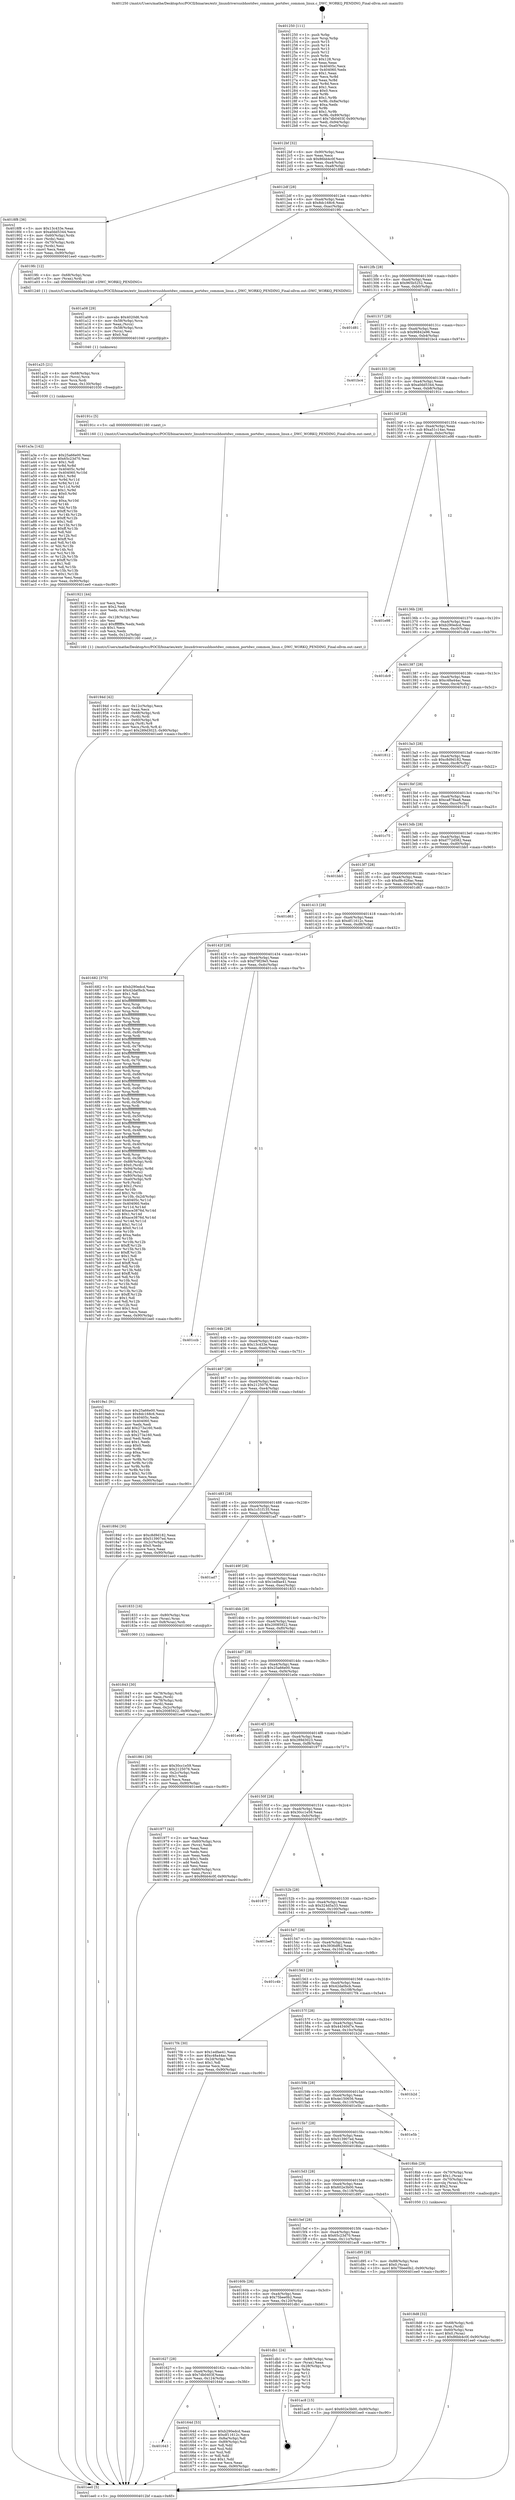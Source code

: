 digraph "0x401250" {
  label = "0x401250 (/mnt/c/Users/mathe/Desktop/tcc/POCII/binaries/extr_linuxdriversusbhostdwc_common_portdwc_common_linux.c_DWC_WORKQ_PENDING_Final-ollvm.out::main(0))"
  labelloc = "t"
  node[shape=record]

  Entry [label="",width=0.3,height=0.3,shape=circle,fillcolor=black,style=filled]
  "0x4012bf" [label="{
     0x4012bf [32]\l
     | [instrs]\l
     &nbsp;&nbsp;0x4012bf \<+6\>: mov -0x90(%rbp),%eax\l
     &nbsp;&nbsp;0x4012c5 \<+2\>: mov %eax,%ecx\l
     &nbsp;&nbsp;0x4012c7 \<+6\>: sub $0x86bb4c0f,%ecx\l
     &nbsp;&nbsp;0x4012cd \<+6\>: mov %eax,-0xa4(%rbp)\l
     &nbsp;&nbsp;0x4012d3 \<+6\>: mov %ecx,-0xa8(%rbp)\l
     &nbsp;&nbsp;0x4012d9 \<+6\>: je 00000000004018f8 \<main+0x6a8\>\l
  }"]
  "0x4018f8" [label="{
     0x4018f8 [36]\l
     | [instrs]\l
     &nbsp;&nbsp;0x4018f8 \<+5\>: mov $0x13c433e,%eax\l
     &nbsp;&nbsp;0x4018fd \<+5\>: mov $0xa0dd5344,%ecx\l
     &nbsp;&nbsp;0x401902 \<+4\>: mov -0x60(%rbp),%rdx\l
     &nbsp;&nbsp;0x401906 \<+2\>: mov (%rdx),%esi\l
     &nbsp;&nbsp;0x401908 \<+4\>: mov -0x70(%rbp),%rdx\l
     &nbsp;&nbsp;0x40190c \<+2\>: cmp (%rdx),%esi\l
     &nbsp;&nbsp;0x40190e \<+3\>: cmovl %ecx,%eax\l
     &nbsp;&nbsp;0x401911 \<+6\>: mov %eax,-0x90(%rbp)\l
     &nbsp;&nbsp;0x401917 \<+5\>: jmp 0000000000401ee0 \<main+0xc90\>\l
  }"]
  "0x4012df" [label="{
     0x4012df [28]\l
     | [instrs]\l
     &nbsp;&nbsp;0x4012df \<+5\>: jmp 00000000004012e4 \<main+0x94\>\l
     &nbsp;&nbsp;0x4012e4 \<+6\>: mov -0xa4(%rbp),%eax\l
     &nbsp;&nbsp;0x4012ea \<+5\>: sub $0x8dc168c6,%eax\l
     &nbsp;&nbsp;0x4012ef \<+6\>: mov %eax,-0xac(%rbp)\l
     &nbsp;&nbsp;0x4012f5 \<+6\>: je 00000000004019fc \<main+0x7ac\>\l
  }"]
  Exit [label="",width=0.3,height=0.3,shape=circle,fillcolor=black,style=filled,peripheries=2]
  "0x4019fc" [label="{
     0x4019fc [12]\l
     | [instrs]\l
     &nbsp;&nbsp;0x4019fc \<+4\>: mov -0x68(%rbp),%rax\l
     &nbsp;&nbsp;0x401a00 \<+3\>: mov (%rax),%rdi\l
     &nbsp;&nbsp;0x401a03 \<+5\>: call 0000000000401240 \<DWC_WORKQ_PENDING\>\l
     | [calls]\l
     &nbsp;&nbsp;0x401240 \{1\} (/mnt/c/Users/mathe/Desktop/tcc/POCII/binaries/extr_linuxdriversusbhostdwc_common_portdwc_common_linux.c_DWC_WORKQ_PENDING_Final-ollvm.out::DWC_WORKQ_PENDING)\l
  }"]
  "0x4012fb" [label="{
     0x4012fb [28]\l
     | [instrs]\l
     &nbsp;&nbsp;0x4012fb \<+5\>: jmp 0000000000401300 \<main+0xb0\>\l
     &nbsp;&nbsp;0x401300 \<+6\>: mov -0xa4(%rbp),%eax\l
     &nbsp;&nbsp;0x401306 \<+5\>: sub $0x965b5252,%eax\l
     &nbsp;&nbsp;0x40130b \<+6\>: mov %eax,-0xb0(%rbp)\l
     &nbsp;&nbsp;0x401311 \<+6\>: je 0000000000401d81 \<main+0xb31\>\l
  }"]
  "0x401a3a" [label="{
     0x401a3a [142]\l
     | [instrs]\l
     &nbsp;&nbsp;0x401a3a \<+5\>: mov $0x25a66e00,%eax\l
     &nbsp;&nbsp;0x401a3f \<+5\>: mov $0x65c23d70,%esi\l
     &nbsp;&nbsp;0x401a44 \<+2\>: mov $0x1,%dl\l
     &nbsp;&nbsp;0x401a46 \<+3\>: xor %r8d,%r8d\l
     &nbsp;&nbsp;0x401a49 \<+8\>: mov 0x40405c,%r9d\l
     &nbsp;&nbsp;0x401a51 \<+8\>: mov 0x404060,%r10d\l
     &nbsp;&nbsp;0x401a59 \<+4\>: sub $0x1,%r8d\l
     &nbsp;&nbsp;0x401a5d \<+3\>: mov %r9d,%r11d\l
     &nbsp;&nbsp;0x401a60 \<+3\>: add %r8d,%r11d\l
     &nbsp;&nbsp;0x401a63 \<+4\>: imul %r11d,%r9d\l
     &nbsp;&nbsp;0x401a67 \<+4\>: and $0x1,%r9d\l
     &nbsp;&nbsp;0x401a6b \<+4\>: cmp $0x0,%r9d\l
     &nbsp;&nbsp;0x401a6f \<+3\>: sete %bl\l
     &nbsp;&nbsp;0x401a72 \<+4\>: cmp $0xa,%r10d\l
     &nbsp;&nbsp;0x401a76 \<+4\>: setl %r14b\l
     &nbsp;&nbsp;0x401a7a \<+3\>: mov %bl,%r15b\l
     &nbsp;&nbsp;0x401a7d \<+4\>: xor $0xff,%r15b\l
     &nbsp;&nbsp;0x401a81 \<+3\>: mov %r14b,%r12b\l
     &nbsp;&nbsp;0x401a84 \<+4\>: xor $0xff,%r12b\l
     &nbsp;&nbsp;0x401a88 \<+3\>: xor $0x1,%dl\l
     &nbsp;&nbsp;0x401a8b \<+3\>: mov %r15b,%r13b\l
     &nbsp;&nbsp;0x401a8e \<+4\>: and $0xff,%r13b\l
     &nbsp;&nbsp;0x401a92 \<+2\>: and %dl,%bl\l
     &nbsp;&nbsp;0x401a94 \<+3\>: mov %r12b,%cl\l
     &nbsp;&nbsp;0x401a97 \<+3\>: and $0xff,%cl\l
     &nbsp;&nbsp;0x401a9a \<+3\>: and %dl,%r14b\l
     &nbsp;&nbsp;0x401a9d \<+3\>: or %bl,%r13b\l
     &nbsp;&nbsp;0x401aa0 \<+3\>: or %r14b,%cl\l
     &nbsp;&nbsp;0x401aa3 \<+3\>: xor %cl,%r13b\l
     &nbsp;&nbsp;0x401aa6 \<+3\>: or %r12b,%r15b\l
     &nbsp;&nbsp;0x401aa9 \<+4\>: xor $0xff,%r15b\l
     &nbsp;&nbsp;0x401aad \<+3\>: or $0x1,%dl\l
     &nbsp;&nbsp;0x401ab0 \<+3\>: and %dl,%r15b\l
     &nbsp;&nbsp;0x401ab3 \<+3\>: or %r15b,%r13b\l
     &nbsp;&nbsp;0x401ab6 \<+4\>: test $0x1,%r13b\l
     &nbsp;&nbsp;0x401aba \<+3\>: cmovne %esi,%eax\l
     &nbsp;&nbsp;0x401abd \<+6\>: mov %eax,-0x90(%rbp)\l
     &nbsp;&nbsp;0x401ac3 \<+5\>: jmp 0000000000401ee0 \<main+0xc90\>\l
  }"]
  "0x401d81" [label="{
     0x401d81\l
  }", style=dashed]
  "0x401317" [label="{
     0x401317 [28]\l
     | [instrs]\l
     &nbsp;&nbsp;0x401317 \<+5\>: jmp 000000000040131c \<main+0xcc\>\l
     &nbsp;&nbsp;0x40131c \<+6\>: mov -0xa4(%rbp),%eax\l
     &nbsp;&nbsp;0x401322 \<+5\>: sub $0x96842e96,%eax\l
     &nbsp;&nbsp;0x401327 \<+6\>: mov %eax,-0xb4(%rbp)\l
     &nbsp;&nbsp;0x40132d \<+6\>: je 0000000000401bc4 \<main+0x974\>\l
  }"]
  "0x401a25" [label="{
     0x401a25 [21]\l
     | [instrs]\l
     &nbsp;&nbsp;0x401a25 \<+4\>: mov -0x68(%rbp),%rcx\l
     &nbsp;&nbsp;0x401a29 \<+3\>: mov (%rcx),%rcx\l
     &nbsp;&nbsp;0x401a2c \<+3\>: mov %rcx,%rdi\l
     &nbsp;&nbsp;0x401a2f \<+6\>: mov %eax,-0x130(%rbp)\l
     &nbsp;&nbsp;0x401a35 \<+5\>: call 0000000000401030 \<free@plt\>\l
     | [calls]\l
     &nbsp;&nbsp;0x401030 \{1\} (unknown)\l
  }"]
  "0x401bc4" [label="{
     0x401bc4\l
  }", style=dashed]
  "0x401333" [label="{
     0x401333 [28]\l
     | [instrs]\l
     &nbsp;&nbsp;0x401333 \<+5\>: jmp 0000000000401338 \<main+0xe8\>\l
     &nbsp;&nbsp;0x401338 \<+6\>: mov -0xa4(%rbp),%eax\l
     &nbsp;&nbsp;0x40133e \<+5\>: sub $0xa0dd5344,%eax\l
     &nbsp;&nbsp;0x401343 \<+6\>: mov %eax,-0xb8(%rbp)\l
     &nbsp;&nbsp;0x401349 \<+6\>: je 000000000040191c \<main+0x6cc\>\l
  }"]
  "0x401a08" [label="{
     0x401a08 [29]\l
     | [instrs]\l
     &nbsp;&nbsp;0x401a08 \<+10\>: movabs $0x4020d6,%rdi\l
     &nbsp;&nbsp;0x401a12 \<+4\>: mov -0x58(%rbp),%rcx\l
     &nbsp;&nbsp;0x401a16 \<+2\>: mov %eax,(%rcx)\l
     &nbsp;&nbsp;0x401a18 \<+4\>: mov -0x58(%rbp),%rcx\l
     &nbsp;&nbsp;0x401a1c \<+2\>: mov (%rcx),%esi\l
     &nbsp;&nbsp;0x401a1e \<+2\>: mov $0x0,%al\l
     &nbsp;&nbsp;0x401a20 \<+5\>: call 0000000000401040 \<printf@plt\>\l
     | [calls]\l
     &nbsp;&nbsp;0x401040 \{1\} (unknown)\l
  }"]
  "0x40191c" [label="{
     0x40191c [5]\l
     | [instrs]\l
     &nbsp;&nbsp;0x40191c \<+5\>: call 0000000000401160 \<next_i\>\l
     | [calls]\l
     &nbsp;&nbsp;0x401160 \{1\} (/mnt/c/Users/mathe/Desktop/tcc/POCII/binaries/extr_linuxdriversusbhostdwc_common_portdwc_common_linux.c_DWC_WORKQ_PENDING_Final-ollvm.out::next_i)\l
  }"]
  "0x40134f" [label="{
     0x40134f [28]\l
     | [instrs]\l
     &nbsp;&nbsp;0x40134f \<+5\>: jmp 0000000000401354 \<main+0x104\>\l
     &nbsp;&nbsp;0x401354 \<+6\>: mov -0xa4(%rbp),%eax\l
     &nbsp;&nbsp;0x40135a \<+5\>: sub $0xa51c14ac,%eax\l
     &nbsp;&nbsp;0x40135f \<+6\>: mov %eax,-0xbc(%rbp)\l
     &nbsp;&nbsp;0x401365 \<+6\>: je 0000000000401e98 \<main+0xc48\>\l
  }"]
  "0x40194d" [label="{
     0x40194d [42]\l
     | [instrs]\l
     &nbsp;&nbsp;0x40194d \<+6\>: mov -0x12c(%rbp),%ecx\l
     &nbsp;&nbsp;0x401953 \<+3\>: imul %eax,%ecx\l
     &nbsp;&nbsp;0x401956 \<+4\>: mov -0x68(%rbp),%rdi\l
     &nbsp;&nbsp;0x40195a \<+3\>: mov (%rdi),%rdi\l
     &nbsp;&nbsp;0x40195d \<+4\>: mov -0x60(%rbp),%r8\l
     &nbsp;&nbsp;0x401961 \<+3\>: movslq (%r8),%r8\l
     &nbsp;&nbsp;0x401964 \<+4\>: mov %ecx,(%rdi,%r8,4)\l
     &nbsp;&nbsp;0x401968 \<+10\>: movl $0x289d3023,-0x90(%rbp)\l
     &nbsp;&nbsp;0x401972 \<+5\>: jmp 0000000000401ee0 \<main+0xc90\>\l
  }"]
  "0x401e98" [label="{
     0x401e98\l
  }", style=dashed]
  "0x40136b" [label="{
     0x40136b [28]\l
     | [instrs]\l
     &nbsp;&nbsp;0x40136b \<+5\>: jmp 0000000000401370 \<main+0x120\>\l
     &nbsp;&nbsp;0x401370 \<+6\>: mov -0xa4(%rbp),%eax\l
     &nbsp;&nbsp;0x401376 \<+5\>: sub $0xb290edcd,%eax\l
     &nbsp;&nbsp;0x40137b \<+6\>: mov %eax,-0xc0(%rbp)\l
     &nbsp;&nbsp;0x401381 \<+6\>: je 0000000000401dc9 \<main+0xb79\>\l
  }"]
  "0x401921" [label="{
     0x401921 [44]\l
     | [instrs]\l
     &nbsp;&nbsp;0x401921 \<+2\>: xor %ecx,%ecx\l
     &nbsp;&nbsp;0x401923 \<+5\>: mov $0x2,%edx\l
     &nbsp;&nbsp;0x401928 \<+6\>: mov %edx,-0x128(%rbp)\l
     &nbsp;&nbsp;0x40192e \<+1\>: cltd\l
     &nbsp;&nbsp;0x40192f \<+6\>: mov -0x128(%rbp),%esi\l
     &nbsp;&nbsp;0x401935 \<+2\>: idiv %esi\l
     &nbsp;&nbsp;0x401937 \<+6\>: imul $0xfffffffe,%edx,%edx\l
     &nbsp;&nbsp;0x40193d \<+3\>: sub $0x1,%ecx\l
     &nbsp;&nbsp;0x401940 \<+2\>: sub %ecx,%edx\l
     &nbsp;&nbsp;0x401942 \<+6\>: mov %edx,-0x12c(%rbp)\l
     &nbsp;&nbsp;0x401948 \<+5\>: call 0000000000401160 \<next_i\>\l
     | [calls]\l
     &nbsp;&nbsp;0x401160 \{1\} (/mnt/c/Users/mathe/Desktop/tcc/POCII/binaries/extr_linuxdriversusbhostdwc_common_portdwc_common_linux.c_DWC_WORKQ_PENDING_Final-ollvm.out::next_i)\l
  }"]
  "0x401dc9" [label="{
     0x401dc9\l
  }", style=dashed]
  "0x401387" [label="{
     0x401387 [28]\l
     | [instrs]\l
     &nbsp;&nbsp;0x401387 \<+5\>: jmp 000000000040138c \<main+0x13c\>\l
     &nbsp;&nbsp;0x40138c \<+6\>: mov -0xa4(%rbp),%eax\l
     &nbsp;&nbsp;0x401392 \<+5\>: sub $0xc48a44ac,%eax\l
     &nbsp;&nbsp;0x401397 \<+6\>: mov %eax,-0xc4(%rbp)\l
     &nbsp;&nbsp;0x40139d \<+6\>: je 0000000000401812 \<main+0x5c2\>\l
  }"]
  "0x4018d8" [label="{
     0x4018d8 [32]\l
     | [instrs]\l
     &nbsp;&nbsp;0x4018d8 \<+4\>: mov -0x68(%rbp),%rdi\l
     &nbsp;&nbsp;0x4018dc \<+3\>: mov %rax,(%rdi)\l
     &nbsp;&nbsp;0x4018df \<+4\>: mov -0x60(%rbp),%rax\l
     &nbsp;&nbsp;0x4018e3 \<+6\>: movl $0x0,(%rax)\l
     &nbsp;&nbsp;0x4018e9 \<+10\>: movl $0x86bb4c0f,-0x90(%rbp)\l
     &nbsp;&nbsp;0x4018f3 \<+5\>: jmp 0000000000401ee0 \<main+0xc90\>\l
  }"]
  "0x401812" [label="{
     0x401812\l
  }", style=dashed]
  "0x4013a3" [label="{
     0x4013a3 [28]\l
     | [instrs]\l
     &nbsp;&nbsp;0x4013a3 \<+5\>: jmp 00000000004013a8 \<main+0x158\>\l
     &nbsp;&nbsp;0x4013a8 \<+6\>: mov -0xa4(%rbp),%eax\l
     &nbsp;&nbsp;0x4013ae \<+5\>: sub $0xc8d9d182,%eax\l
     &nbsp;&nbsp;0x4013b3 \<+6\>: mov %eax,-0xc8(%rbp)\l
     &nbsp;&nbsp;0x4013b9 \<+6\>: je 0000000000401d72 \<main+0xb22\>\l
  }"]
  "0x401843" [label="{
     0x401843 [30]\l
     | [instrs]\l
     &nbsp;&nbsp;0x401843 \<+4\>: mov -0x78(%rbp),%rdi\l
     &nbsp;&nbsp;0x401847 \<+2\>: mov %eax,(%rdi)\l
     &nbsp;&nbsp;0x401849 \<+4\>: mov -0x78(%rbp),%rdi\l
     &nbsp;&nbsp;0x40184d \<+2\>: mov (%rdi),%eax\l
     &nbsp;&nbsp;0x40184f \<+3\>: mov %eax,-0x2c(%rbp)\l
     &nbsp;&nbsp;0x401852 \<+10\>: movl $0x20085922,-0x90(%rbp)\l
     &nbsp;&nbsp;0x40185c \<+5\>: jmp 0000000000401ee0 \<main+0xc90\>\l
  }"]
  "0x401d72" [label="{
     0x401d72\l
  }", style=dashed]
  "0x4013bf" [label="{
     0x4013bf [28]\l
     | [instrs]\l
     &nbsp;&nbsp;0x4013bf \<+5\>: jmp 00000000004013c4 \<main+0x174\>\l
     &nbsp;&nbsp;0x4013c4 \<+6\>: mov -0xa4(%rbp),%eax\l
     &nbsp;&nbsp;0x4013ca \<+5\>: sub $0xca878aa8,%eax\l
     &nbsp;&nbsp;0x4013cf \<+6\>: mov %eax,-0xcc(%rbp)\l
     &nbsp;&nbsp;0x4013d5 \<+6\>: je 0000000000401c75 \<main+0xa25\>\l
  }"]
  "0x401250" [label="{
     0x401250 [111]\l
     | [instrs]\l
     &nbsp;&nbsp;0x401250 \<+1\>: push %rbp\l
     &nbsp;&nbsp;0x401251 \<+3\>: mov %rsp,%rbp\l
     &nbsp;&nbsp;0x401254 \<+2\>: push %r15\l
     &nbsp;&nbsp;0x401256 \<+2\>: push %r14\l
     &nbsp;&nbsp;0x401258 \<+2\>: push %r13\l
     &nbsp;&nbsp;0x40125a \<+2\>: push %r12\l
     &nbsp;&nbsp;0x40125c \<+1\>: push %rbx\l
     &nbsp;&nbsp;0x40125d \<+7\>: sub $0x128,%rsp\l
     &nbsp;&nbsp;0x401264 \<+2\>: xor %eax,%eax\l
     &nbsp;&nbsp;0x401266 \<+7\>: mov 0x40405c,%ecx\l
     &nbsp;&nbsp;0x40126d \<+7\>: mov 0x404060,%edx\l
     &nbsp;&nbsp;0x401274 \<+3\>: sub $0x1,%eax\l
     &nbsp;&nbsp;0x401277 \<+3\>: mov %ecx,%r8d\l
     &nbsp;&nbsp;0x40127a \<+3\>: add %eax,%r8d\l
     &nbsp;&nbsp;0x40127d \<+4\>: imul %r8d,%ecx\l
     &nbsp;&nbsp;0x401281 \<+3\>: and $0x1,%ecx\l
     &nbsp;&nbsp;0x401284 \<+3\>: cmp $0x0,%ecx\l
     &nbsp;&nbsp;0x401287 \<+4\>: sete %r9b\l
     &nbsp;&nbsp;0x40128b \<+4\>: and $0x1,%r9b\l
     &nbsp;&nbsp;0x40128f \<+7\>: mov %r9b,-0x8a(%rbp)\l
     &nbsp;&nbsp;0x401296 \<+3\>: cmp $0xa,%edx\l
     &nbsp;&nbsp;0x401299 \<+4\>: setl %r9b\l
     &nbsp;&nbsp;0x40129d \<+4\>: and $0x1,%r9b\l
     &nbsp;&nbsp;0x4012a1 \<+7\>: mov %r9b,-0x89(%rbp)\l
     &nbsp;&nbsp;0x4012a8 \<+10\>: movl $0x7db0403f,-0x90(%rbp)\l
     &nbsp;&nbsp;0x4012b2 \<+6\>: mov %edi,-0x94(%rbp)\l
     &nbsp;&nbsp;0x4012b8 \<+7\>: mov %rsi,-0xa0(%rbp)\l
  }"]
  "0x401c75" [label="{
     0x401c75\l
  }", style=dashed]
  "0x4013db" [label="{
     0x4013db [28]\l
     | [instrs]\l
     &nbsp;&nbsp;0x4013db \<+5\>: jmp 00000000004013e0 \<main+0x190\>\l
     &nbsp;&nbsp;0x4013e0 \<+6\>: mov -0xa4(%rbp),%eax\l
     &nbsp;&nbsp;0x4013e6 \<+5\>: sub $0xd772d582,%eax\l
     &nbsp;&nbsp;0x4013eb \<+6\>: mov %eax,-0xd0(%rbp)\l
     &nbsp;&nbsp;0x4013f1 \<+6\>: je 0000000000401bb5 \<main+0x965\>\l
  }"]
  "0x401ee0" [label="{
     0x401ee0 [5]\l
     | [instrs]\l
     &nbsp;&nbsp;0x401ee0 \<+5\>: jmp 00000000004012bf \<main+0x6f\>\l
  }"]
  "0x401bb5" [label="{
     0x401bb5\l
  }", style=dashed]
  "0x4013f7" [label="{
     0x4013f7 [28]\l
     | [instrs]\l
     &nbsp;&nbsp;0x4013f7 \<+5\>: jmp 00000000004013fc \<main+0x1ac\>\l
     &nbsp;&nbsp;0x4013fc \<+6\>: mov -0xa4(%rbp),%eax\l
     &nbsp;&nbsp;0x401402 \<+5\>: sub $0xd9c426ac,%eax\l
     &nbsp;&nbsp;0x401407 \<+6\>: mov %eax,-0xd4(%rbp)\l
     &nbsp;&nbsp;0x40140d \<+6\>: je 0000000000401d63 \<main+0xb13\>\l
  }"]
  "0x401643" [label="{
     0x401643\l
  }", style=dashed]
  "0x401d63" [label="{
     0x401d63\l
  }", style=dashed]
  "0x401413" [label="{
     0x401413 [28]\l
     | [instrs]\l
     &nbsp;&nbsp;0x401413 \<+5\>: jmp 0000000000401418 \<main+0x1c8\>\l
     &nbsp;&nbsp;0x401418 \<+6\>: mov -0xa4(%rbp),%eax\l
     &nbsp;&nbsp;0x40141e \<+5\>: sub $0xdf11612c,%eax\l
     &nbsp;&nbsp;0x401423 \<+6\>: mov %eax,-0xd8(%rbp)\l
     &nbsp;&nbsp;0x401429 \<+6\>: je 0000000000401682 \<main+0x432\>\l
  }"]
  "0x40164d" [label="{
     0x40164d [53]\l
     | [instrs]\l
     &nbsp;&nbsp;0x40164d \<+5\>: mov $0xb290edcd,%eax\l
     &nbsp;&nbsp;0x401652 \<+5\>: mov $0xdf11612c,%ecx\l
     &nbsp;&nbsp;0x401657 \<+6\>: mov -0x8a(%rbp),%dl\l
     &nbsp;&nbsp;0x40165d \<+7\>: mov -0x89(%rbp),%sil\l
     &nbsp;&nbsp;0x401664 \<+3\>: mov %dl,%dil\l
     &nbsp;&nbsp;0x401667 \<+3\>: and %sil,%dil\l
     &nbsp;&nbsp;0x40166a \<+3\>: xor %sil,%dl\l
     &nbsp;&nbsp;0x40166d \<+3\>: or %dl,%dil\l
     &nbsp;&nbsp;0x401670 \<+4\>: test $0x1,%dil\l
     &nbsp;&nbsp;0x401674 \<+3\>: cmovne %ecx,%eax\l
     &nbsp;&nbsp;0x401677 \<+6\>: mov %eax,-0x90(%rbp)\l
     &nbsp;&nbsp;0x40167d \<+5\>: jmp 0000000000401ee0 \<main+0xc90\>\l
  }"]
  "0x401682" [label="{
     0x401682 [370]\l
     | [instrs]\l
     &nbsp;&nbsp;0x401682 \<+5\>: mov $0xb290edcd,%eax\l
     &nbsp;&nbsp;0x401687 \<+5\>: mov $0x42da0bcb,%ecx\l
     &nbsp;&nbsp;0x40168c \<+2\>: mov $0x1,%dl\l
     &nbsp;&nbsp;0x40168e \<+3\>: mov %rsp,%rsi\l
     &nbsp;&nbsp;0x401691 \<+4\>: add $0xfffffffffffffff0,%rsi\l
     &nbsp;&nbsp;0x401695 \<+3\>: mov %rsi,%rsp\l
     &nbsp;&nbsp;0x401698 \<+7\>: mov %rsi,-0x88(%rbp)\l
     &nbsp;&nbsp;0x40169f \<+3\>: mov %rsp,%rsi\l
     &nbsp;&nbsp;0x4016a2 \<+4\>: add $0xfffffffffffffff0,%rsi\l
     &nbsp;&nbsp;0x4016a6 \<+3\>: mov %rsi,%rsp\l
     &nbsp;&nbsp;0x4016a9 \<+3\>: mov %rsp,%rdi\l
     &nbsp;&nbsp;0x4016ac \<+4\>: add $0xfffffffffffffff0,%rdi\l
     &nbsp;&nbsp;0x4016b0 \<+3\>: mov %rdi,%rsp\l
     &nbsp;&nbsp;0x4016b3 \<+4\>: mov %rdi,-0x80(%rbp)\l
     &nbsp;&nbsp;0x4016b7 \<+3\>: mov %rsp,%rdi\l
     &nbsp;&nbsp;0x4016ba \<+4\>: add $0xfffffffffffffff0,%rdi\l
     &nbsp;&nbsp;0x4016be \<+3\>: mov %rdi,%rsp\l
     &nbsp;&nbsp;0x4016c1 \<+4\>: mov %rdi,-0x78(%rbp)\l
     &nbsp;&nbsp;0x4016c5 \<+3\>: mov %rsp,%rdi\l
     &nbsp;&nbsp;0x4016c8 \<+4\>: add $0xfffffffffffffff0,%rdi\l
     &nbsp;&nbsp;0x4016cc \<+3\>: mov %rdi,%rsp\l
     &nbsp;&nbsp;0x4016cf \<+4\>: mov %rdi,-0x70(%rbp)\l
     &nbsp;&nbsp;0x4016d3 \<+3\>: mov %rsp,%rdi\l
     &nbsp;&nbsp;0x4016d6 \<+4\>: add $0xfffffffffffffff0,%rdi\l
     &nbsp;&nbsp;0x4016da \<+3\>: mov %rdi,%rsp\l
     &nbsp;&nbsp;0x4016dd \<+4\>: mov %rdi,-0x68(%rbp)\l
     &nbsp;&nbsp;0x4016e1 \<+3\>: mov %rsp,%rdi\l
     &nbsp;&nbsp;0x4016e4 \<+4\>: add $0xfffffffffffffff0,%rdi\l
     &nbsp;&nbsp;0x4016e8 \<+3\>: mov %rdi,%rsp\l
     &nbsp;&nbsp;0x4016eb \<+4\>: mov %rdi,-0x60(%rbp)\l
     &nbsp;&nbsp;0x4016ef \<+3\>: mov %rsp,%rdi\l
     &nbsp;&nbsp;0x4016f2 \<+4\>: add $0xfffffffffffffff0,%rdi\l
     &nbsp;&nbsp;0x4016f6 \<+3\>: mov %rdi,%rsp\l
     &nbsp;&nbsp;0x4016f9 \<+4\>: mov %rdi,-0x58(%rbp)\l
     &nbsp;&nbsp;0x4016fd \<+3\>: mov %rsp,%rdi\l
     &nbsp;&nbsp;0x401700 \<+4\>: add $0xfffffffffffffff0,%rdi\l
     &nbsp;&nbsp;0x401704 \<+3\>: mov %rdi,%rsp\l
     &nbsp;&nbsp;0x401707 \<+4\>: mov %rdi,-0x50(%rbp)\l
     &nbsp;&nbsp;0x40170b \<+3\>: mov %rsp,%rdi\l
     &nbsp;&nbsp;0x40170e \<+4\>: add $0xfffffffffffffff0,%rdi\l
     &nbsp;&nbsp;0x401712 \<+3\>: mov %rdi,%rsp\l
     &nbsp;&nbsp;0x401715 \<+4\>: mov %rdi,-0x48(%rbp)\l
     &nbsp;&nbsp;0x401719 \<+3\>: mov %rsp,%rdi\l
     &nbsp;&nbsp;0x40171c \<+4\>: add $0xfffffffffffffff0,%rdi\l
     &nbsp;&nbsp;0x401720 \<+3\>: mov %rdi,%rsp\l
     &nbsp;&nbsp;0x401723 \<+4\>: mov %rdi,-0x40(%rbp)\l
     &nbsp;&nbsp;0x401727 \<+3\>: mov %rsp,%rdi\l
     &nbsp;&nbsp;0x40172a \<+4\>: add $0xfffffffffffffff0,%rdi\l
     &nbsp;&nbsp;0x40172e \<+3\>: mov %rdi,%rsp\l
     &nbsp;&nbsp;0x401731 \<+4\>: mov %rdi,-0x38(%rbp)\l
     &nbsp;&nbsp;0x401735 \<+7\>: mov -0x88(%rbp),%rdi\l
     &nbsp;&nbsp;0x40173c \<+6\>: movl $0x0,(%rdi)\l
     &nbsp;&nbsp;0x401742 \<+7\>: mov -0x94(%rbp),%r8d\l
     &nbsp;&nbsp;0x401749 \<+3\>: mov %r8d,(%rsi)\l
     &nbsp;&nbsp;0x40174c \<+4\>: mov -0x80(%rbp),%rdi\l
     &nbsp;&nbsp;0x401750 \<+7\>: mov -0xa0(%rbp),%r9\l
     &nbsp;&nbsp;0x401757 \<+3\>: mov %r9,(%rdi)\l
     &nbsp;&nbsp;0x40175a \<+3\>: cmpl $0x2,(%rsi)\l
     &nbsp;&nbsp;0x40175d \<+4\>: setne %r10b\l
     &nbsp;&nbsp;0x401761 \<+4\>: and $0x1,%r10b\l
     &nbsp;&nbsp;0x401765 \<+4\>: mov %r10b,-0x2d(%rbp)\l
     &nbsp;&nbsp;0x401769 \<+8\>: mov 0x40405c,%r11d\l
     &nbsp;&nbsp;0x401771 \<+7\>: mov 0x404060,%ebx\l
     &nbsp;&nbsp;0x401778 \<+3\>: mov %r11d,%r14d\l
     &nbsp;&nbsp;0x40177b \<+7\>: add $0xace3876d,%r14d\l
     &nbsp;&nbsp;0x401782 \<+4\>: sub $0x1,%r14d\l
     &nbsp;&nbsp;0x401786 \<+7\>: sub $0xace3876d,%r14d\l
     &nbsp;&nbsp;0x40178d \<+4\>: imul %r14d,%r11d\l
     &nbsp;&nbsp;0x401791 \<+4\>: and $0x1,%r11d\l
     &nbsp;&nbsp;0x401795 \<+4\>: cmp $0x0,%r11d\l
     &nbsp;&nbsp;0x401799 \<+4\>: sete %r10b\l
     &nbsp;&nbsp;0x40179d \<+3\>: cmp $0xa,%ebx\l
     &nbsp;&nbsp;0x4017a0 \<+4\>: setl %r15b\l
     &nbsp;&nbsp;0x4017a4 \<+3\>: mov %r10b,%r12b\l
     &nbsp;&nbsp;0x4017a7 \<+4\>: xor $0xff,%r12b\l
     &nbsp;&nbsp;0x4017ab \<+3\>: mov %r15b,%r13b\l
     &nbsp;&nbsp;0x4017ae \<+4\>: xor $0xff,%r13b\l
     &nbsp;&nbsp;0x4017b2 \<+3\>: xor $0x1,%dl\l
     &nbsp;&nbsp;0x4017b5 \<+3\>: mov %r12b,%sil\l
     &nbsp;&nbsp;0x4017b8 \<+4\>: and $0xff,%sil\l
     &nbsp;&nbsp;0x4017bc \<+3\>: and %dl,%r10b\l
     &nbsp;&nbsp;0x4017bf \<+3\>: mov %r13b,%dil\l
     &nbsp;&nbsp;0x4017c2 \<+4\>: and $0xff,%dil\l
     &nbsp;&nbsp;0x4017c6 \<+3\>: and %dl,%r15b\l
     &nbsp;&nbsp;0x4017c9 \<+3\>: or %r10b,%sil\l
     &nbsp;&nbsp;0x4017cc \<+3\>: or %r15b,%dil\l
     &nbsp;&nbsp;0x4017cf \<+3\>: xor %dil,%sil\l
     &nbsp;&nbsp;0x4017d2 \<+3\>: or %r13b,%r12b\l
     &nbsp;&nbsp;0x4017d5 \<+4\>: xor $0xff,%r12b\l
     &nbsp;&nbsp;0x4017d9 \<+3\>: or $0x1,%dl\l
     &nbsp;&nbsp;0x4017dc \<+3\>: and %dl,%r12b\l
     &nbsp;&nbsp;0x4017df \<+3\>: or %r12b,%sil\l
     &nbsp;&nbsp;0x4017e2 \<+4\>: test $0x1,%sil\l
     &nbsp;&nbsp;0x4017e6 \<+3\>: cmovne %ecx,%eax\l
     &nbsp;&nbsp;0x4017e9 \<+6\>: mov %eax,-0x90(%rbp)\l
     &nbsp;&nbsp;0x4017ef \<+5\>: jmp 0000000000401ee0 \<main+0xc90\>\l
  }"]
  "0x40142f" [label="{
     0x40142f [28]\l
     | [instrs]\l
     &nbsp;&nbsp;0x40142f \<+5\>: jmp 0000000000401434 \<main+0x1e4\>\l
     &nbsp;&nbsp;0x401434 \<+6\>: mov -0xa4(%rbp),%eax\l
     &nbsp;&nbsp;0x40143a \<+5\>: sub $0xf79f29e5,%eax\l
     &nbsp;&nbsp;0x40143f \<+6\>: mov %eax,-0xdc(%rbp)\l
     &nbsp;&nbsp;0x401445 \<+6\>: je 0000000000401ccb \<main+0xa7b\>\l
  }"]
  "0x401627" [label="{
     0x401627 [28]\l
     | [instrs]\l
     &nbsp;&nbsp;0x401627 \<+5\>: jmp 000000000040162c \<main+0x3dc\>\l
     &nbsp;&nbsp;0x40162c \<+6\>: mov -0xa4(%rbp),%eax\l
     &nbsp;&nbsp;0x401632 \<+5\>: sub $0x7db0403f,%eax\l
     &nbsp;&nbsp;0x401637 \<+6\>: mov %eax,-0x124(%rbp)\l
     &nbsp;&nbsp;0x40163d \<+6\>: je 000000000040164d \<main+0x3fd\>\l
  }"]
  "0x401ccb" [label="{
     0x401ccb\l
  }", style=dashed]
  "0x40144b" [label="{
     0x40144b [28]\l
     | [instrs]\l
     &nbsp;&nbsp;0x40144b \<+5\>: jmp 0000000000401450 \<main+0x200\>\l
     &nbsp;&nbsp;0x401450 \<+6\>: mov -0xa4(%rbp),%eax\l
     &nbsp;&nbsp;0x401456 \<+5\>: sub $0x13c433e,%eax\l
     &nbsp;&nbsp;0x40145b \<+6\>: mov %eax,-0xe0(%rbp)\l
     &nbsp;&nbsp;0x401461 \<+6\>: je 00000000004019a1 \<main+0x751\>\l
  }"]
  "0x401db1" [label="{
     0x401db1 [24]\l
     | [instrs]\l
     &nbsp;&nbsp;0x401db1 \<+7\>: mov -0x88(%rbp),%rax\l
     &nbsp;&nbsp;0x401db8 \<+2\>: mov (%rax),%eax\l
     &nbsp;&nbsp;0x401dba \<+4\>: lea -0x28(%rbp),%rsp\l
     &nbsp;&nbsp;0x401dbe \<+1\>: pop %rbx\l
     &nbsp;&nbsp;0x401dbf \<+2\>: pop %r12\l
     &nbsp;&nbsp;0x401dc1 \<+2\>: pop %r13\l
     &nbsp;&nbsp;0x401dc3 \<+2\>: pop %r14\l
     &nbsp;&nbsp;0x401dc5 \<+2\>: pop %r15\l
     &nbsp;&nbsp;0x401dc7 \<+1\>: pop %rbp\l
     &nbsp;&nbsp;0x401dc8 \<+1\>: ret\l
  }"]
  "0x4019a1" [label="{
     0x4019a1 [91]\l
     | [instrs]\l
     &nbsp;&nbsp;0x4019a1 \<+5\>: mov $0x25a66e00,%eax\l
     &nbsp;&nbsp;0x4019a6 \<+5\>: mov $0x8dc168c6,%ecx\l
     &nbsp;&nbsp;0x4019ab \<+7\>: mov 0x40405c,%edx\l
     &nbsp;&nbsp;0x4019b2 \<+7\>: mov 0x404060,%esi\l
     &nbsp;&nbsp;0x4019b9 \<+2\>: mov %edx,%edi\l
     &nbsp;&nbsp;0x4019bb \<+6\>: add $0x273a160,%edi\l
     &nbsp;&nbsp;0x4019c1 \<+3\>: sub $0x1,%edi\l
     &nbsp;&nbsp;0x4019c4 \<+6\>: sub $0x273a160,%edi\l
     &nbsp;&nbsp;0x4019ca \<+3\>: imul %edi,%edx\l
     &nbsp;&nbsp;0x4019cd \<+3\>: and $0x1,%edx\l
     &nbsp;&nbsp;0x4019d0 \<+3\>: cmp $0x0,%edx\l
     &nbsp;&nbsp;0x4019d3 \<+4\>: sete %r8b\l
     &nbsp;&nbsp;0x4019d7 \<+3\>: cmp $0xa,%esi\l
     &nbsp;&nbsp;0x4019da \<+4\>: setl %r9b\l
     &nbsp;&nbsp;0x4019de \<+3\>: mov %r8b,%r10b\l
     &nbsp;&nbsp;0x4019e1 \<+3\>: and %r9b,%r10b\l
     &nbsp;&nbsp;0x4019e4 \<+3\>: xor %r9b,%r8b\l
     &nbsp;&nbsp;0x4019e7 \<+3\>: or %r8b,%r10b\l
     &nbsp;&nbsp;0x4019ea \<+4\>: test $0x1,%r10b\l
     &nbsp;&nbsp;0x4019ee \<+3\>: cmovne %ecx,%eax\l
     &nbsp;&nbsp;0x4019f1 \<+6\>: mov %eax,-0x90(%rbp)\l
     &nbsp;&nbsp;0x4019f7 \<+5\>: jmp 0000000000401ee0 \<main+0xc90\>\l
  }"]
  "0x401467" [label="{
     0x401467 [28]\l
     | [instrs]\l
     &nbsp;&nbsp;0x401467 \<+5\>: jmp 000000000040146c \<main+0x21c\>\l
     &nbsp;&nbsp;0x40146c \<+6\>: mov -0xa4(%rbp),%eax\l
     &nbsp;&nbsp;0x401472 \<+5\>: sub $0x2125076,%eax\l
     &nbsp;&nbsp;0x401477 \<+6\>: mov %eax,-0xe4(%rbp)\l
     &nbsp;&nbsp;0x40147d \<+6\>: je 000000000040189d \<main+0x64d\>\l
  }"]
  "0x40160b" [label="{
     0x40160b [28]\l
     | [instrs]\l
     &nbsp;&nbsp;0x40160b \<+5\>: jmp 0000000000401610 \<main+0x3c0\>\l
     &nbsp;&nbsp;0x401610 \<+6\>: mov -0xa4(%rbp),%eax\l
     &nbsp;&nbsp;0x401616 \<+5\>: sub $0x75bee0b2,%eax\l
     &nbsp;&nbsp;0x40161b \<+6\>: mov %eax,-0x120(%rbp)\l
     &nbsp;&nbsp;0x401621 \<+6\>: je 0000000000401db1 \<main+0xb61\>\l
  }"]
  "0x40189d" [label="{
     0x40189d [30]\l
     | [instrs]\l
     &nbsp;&nbsp;0x40189d \<+5\>: mov $0xc8d9d182,%eax\l
     &nbsp;&nbsp;0x4018a2 \<+5\>: mov $0x513907ed,%ecx\l
     &nbsp;&nbsp;0x4018a7 \<+3\>: mov -0x2c(%rbp),%edx\l
     &nbsp;&nbsp;0x4018aa \<+3\>: cmp $0x0,%edx\l
     &nbsp;&nbsp;0x4018ad \<+3\>: cmove %ecx,%eax\l
     &nbsp;&nbsp;0x4018b0 \<+6\>: mov %eax,-0x90(%rbp)\l
     &nbsp;&nbsp;0x4018b6 \<+5\>: jmp 0000000000401ee0 \<main+0xc90\>\l
  }"]
  "0x401483" [label="{
     0x401483 [28]\l
     | [instrs]\l
     &nbsp;&nbsp;0x401483 \<+5\>: jmp 0000000000401488 \<main+0x238\>\l
     &nbsp;&nbsp;0x401488 \<+6\>: mov -0xa4(%rbp),%eax\l
     &nbsp;&nbsp;0x40148e \<+5\>: sub $0x1c51f135,%eax\l
     &nbsp;&nbsp;0x401493 \<+6\>: mov %eax,-0xe8(%rbp)\l
     &nbsp;&nbsp;0x401499 \<+6\>: je 0000000000401ad7 \<main+0x887\>\l
  }"]
  "0x401ac8" [label="{
     0x401ac8 [15]\l
     | [instrs]\l
     &nbsp;&nbsp;0x401ac8 \<+10\>: movl $0x602e3b00,-0x90(%rbp)\l
     &nbsp;&nbsp;0x401ad2 \<+5\>: jmp 0000000000401ee0 \<main+0xc90\>\l
  }"]
  "0x401ad7" [label="{
     0x401ad7\l
  }", style=dashed]
  "0x40149f" [label="{
     0x40149f [28]\l
     | [instrs]\l
     &nbsp;&nbsp;0x40149f \<+5\>: jmp 00000000004014a4 \<main+0x254\>\l
     &nbsp;&nbsp;0x4014a4 \<+6\>: mov -0xa4(%rbp),%eax\l
     &nbsp;&nbsp;0x4014aa \<+5\>: sub $0x1edfae41,%eax\l
     &nbsp;&nbsp;0x4014af \<+6\>: mov %eax,-0xec(%rbp)\l
     &nbsp;&nbsp;0x4014b5 \<+6\>: je 0000000000401833 \<main+0x5e3\>\l
  }"]
  "0x4015ef" [label="{
     0x4015ef [28]\l
     | [instrs]\l
     &nbsp;&nbsp;0x4015ef \<+5\>: jmp 00000000004015f4 \<main+0x3a4\>\l
     &nbsp;&nbsp;0x4015f4 \<+6\>: mov -0xa4(%rbp),%eax\l
     &nbsp;&nbsp;0x4015fa \<+5\>: sub $0x65c23d70,%eax\l
     &nbsp;&nbsp;0x4015ff \<+6\>: mov %eax,-0x11c(%rbp)\l
     &nbsp;&nbsp;0x401605 \<+6\>: je 0000000000401ac8 \<main+0x878\>\l
  }"]
  "0x401833" [label="{
     0x401833 [16]\l
     | [instrs]\l
     &nbsp;&nbsp;0x401833 \<+4\>: mov -0x80(%rbp),%rax\l
     &nbsp;&nbsp;0x401837 \<+3\>: mov (%rax),%rax\l
     &nbsp;&nbsp;0x40183a \<+4\>: mov 0x8(%rax),%rdi\l
     &nbsp;&nbsp;0x40183e \<+5\>: call 0000000000401060 \<atoi@plt\>\l
     | [calls]\l
     &nbsp;&nbsp;0x401060 \{1\} (unknown)\l
  }"]
  "0x4014bb" [label="{
     0x4014bb [28]\l
     | [instrs]\l
     &nbsp;&nbsp;0x4014bb \<+5\>: jmp 00000000004014c0 \<main+0x270\>\l
     &nbsp;&nbsp;0x4014c0 \<+6\>: mov -0xa4(%rbp),%eax\l
     &nbsp;&nbsp;0x4014c6 \<+5\>: sub $0x20085922,%eax\l
     &nbsp;&nbsp;0x4014cb \<+6\>: mov %eax,-0xf0(%rbp)\l
     &nbsp;&nbsp;0x4014d1 \<+6\>: je 0000000000401861 \<main+0x611\>\l
  }"]
  "0x401d95" [label="{
     0x401d95 [28]\l
     | [instrs]\l
     &nbsp;&nbsp;0x401d95 \<+7\>: mov -0x88(%rbp),%rax\l
     &nbsp;&nbsp;0x401d9c \<+6\>: movl $0x0,(%rax)\l
     &nbsp;&nbsp;0x401da2 \<+10\>: movl $0x75bee0b2,-0x90(%rbp)\l
     &nbsp;&nbsp;0x401dac \<+5\>: jmp 0000000000401ee0 \<main+0xc90\>\l
  }"]
  "0x401861" [label="{
     0x401861 [30]\l
     | [instrs]\l
     &nbsp;&nbsp;0x401861 \<+5\>: mov $0x30cc1e59,%eax\l
     &nbsp;&nbsp;0x401866 \<+5\>: mov $0x2125076,%ecx\l
     &nbsp;&nbsp;0x40186b \<+3\>: mov -0x2c(%rbp),%edx\l
     &nbsp;&nbsp;0x40186e \<+3\>: cmp $0x1,%edx\l
     &nbsp;&nbsp;0x401871 \<+3\>: cmovl %ecx,%eax\l
     &nbsp;&nbsp;0x401874 \<+6\>: mov %eax,-0x90(%rbp)\l
     &nbsp;&nbsp;0x40187a \<+5\>: jmp 0000000000401ee0 \<main+0xc90\>\l
  }"]
  "0x4014d7" [label="{
     0x4014d7 [28]\l
     | [instrs]\l
     &nbsp;&nbsp;0x4014d7 \<+5\>: jmp 00000000004014dc \<main+0x28c\>\l
     &nbsp;&nbsp;0x4014dc \<+6\>: mov -0xa4(%rbp),%eax\l
     &nbsp;&nbsp;0x4014e2 \<+5\>: sub $0x25a66e00,%eax\l
     &nbsp;&nbsp;0x4014e7 \<+6\>: mov %eax,-0xf4(%rbp)\l
     &nbsp;&nbsp;0x4014ed \<+6\>: je 0000000000401e0e \<main+0xbbe\>\l
  }"]
  "0x4015d3" [label="{
     0x4015d3 [28]\l
     | [instrs]\l
     &nbsp;&nbsp;0x4015d3 \<+5\>: jmp 00000000004015d8 \<main+0x388\>\l
     &nbsp;&nbsp;0x4015d8 \<+6\>: mov -0xa4(%rbp),%eax\l
     &nbsp;&nbsp;0x4015de \<+5\>: sub $0x602e3b00,%eax\l
     &nbsp;&nbsp;0x4015e3 \<+6\>: mov %eax,-0x118(%rbp)\l
     &nbsp;&nbsp;0x4015e9 \<+6\>: je 0000000000401d95 \<main+0xb45\>\l
  }"]
  "0x401e0e" [label="{
     0x401e0e\l
  }", style=dashed]
  "0x4014f3" [label="{
     0x4014f3 [28]\l
     | [instrs]\l
     &nbsp;&nbsp;0x4014f3 \<+5\>: jmp 00000000004014f8 \<main+0x2a8\>\l
     &nbsp;&nbsp;0x4014f8 \<+6\>: mov -0xa4(%rbp),%eax\l
     &nbsp;&nbsp;0x4014fe \<+5\>: sub $0x289d3023,%eax\l
     &nbsp;&nbsp;0x401503 \<+6\>: mov %eax,-0xf8(%rbp)\l
     &nbsp;&nbsp;0x401509 \<+6\>: je 0000000000401977 \<main+0x727\>\l
  }"]
  "0x4018bb" [label="{
     0x4018bb [29]\l
     | [instrs]\l
     &nbsp;&nbsp;0x4018bb \<+4\>: mov -0x70(%rbp),%rax\l
     &nbsp;&nbsp;0x4018bf \<+6\>: movl $0x1,(%rax)\l
     &nbsp;&nbsp;0x4018c5 \<+4\>: mov -0x70(%rbp),%rax\l
     &nbsp;&nbsp;0x4018c9 \<+3\>: movslq (%rax),%rax\l
     &nbsp;&nbsp;0x4018cc \<+4\>: shl $0x2,%rax\l
     &nbsp;&nbsp;0x4018d0 \<+3\>: mov %rax,%rdi\l
     &nbsp;&nbsp;0x4018d3 \<+5\>: call 0000000000401050 \<malloc@plt\>\l
     | [calls]\l
     &nbsp;&nbsp;0x401050 \{1\} (unknown)\l
  }"]
  "0x401977" [label="{
     0x401977 [42]\l
     | [instrs]\l
     &nbsp;&nbsp;0x401977 \<+2\>: xor %eax,%eax\l
     &nbsp;&nbsp;0x401979 \<+4\>: mov -0x60(%rbp),%rcx\l
     &nbsp;&nbsp;0x40197d \<+2\>: mov (%rcx),%edx\l
     &nbsp;&nbsp;0x40197f \<+2\>: mov %eax,%esi\l
     &nbsp;&nbsp;0x401981 \<+2\>: sub %edx,%esi\l
     &nbsp;&nbsp;0x401983 \<+2\>: mov %eax,%edx\l
     &nbsp;&nbsp;0x401985 \<+3\>: sub $0x1,%edx\l
     &nbsp;&nbsp;0x401988 \<+2\>: add %edx,%esi\l
     &nbsp;&nbsp;0x40198a \<+2\>: sub %esi,%eax\l
     &nbsp;&nbsp;0x40198c \<+4\>: mov -0x60(%rbp),%rcx\l
     &nbsp;&nbsp;0x401990 \<+2\>: mov %eax,(%rcx)\l
     &nbsp;&nbsp;0x401992 \<+10\>: movl $0x86bb4c0f,-0x90(%rbp)\l
     &nbsp;&nbsp;0x40199c \<+5\>: jmp 0000000000401ee0 \<main+0xc90\>\l
  }"]
  "0x40150f" [label="{
     0x40150f [28]\l
     | [instrs]\l
     &nbsp;&nbsp;0x40150f \<+5\>: jmp 0000000000401514 \<main+0x2c4\>\l
     &nbsp;&nbsp;0x401514 \<+6\>: mov -0xa4(%rbp),%eax\l
     &nbsp;&nbsp;0x40151a \<+5\>: sub $0x30cc1e59,%eax\l
     &nbsp;&nbsp;0x40151f \<+6\>: mov %eax,-0xfc(%rbp)\l
     &nbsp;&nbsp;0x401525 \<+6\>: je 000000000040187f \<main+0x62f\>\l
  }"]
  "0x4015b7" [label="{
     0x4015b7 [28]\l
     | [instrs]\l
     &nbsp;&nbsp;0x4015b7 \<+5\>: jmp 00000000004015bc \<main+0x36c\>\l
     &nbsp;&nbsp;0x4015bc \<+6\>: mov -0xa4(%rbp),%eax\l
     &nbsp;&nbsp;0x4015c2 \<+5\>: sub $0x513907ed,%eax\l
     &nbsp;&nbsp;0x4015c7 \<+6\>: mov %eax,-0x114(%rbp)\l
     &nbsp;&nbsp;0x4015cd \<+6\>: je 00000000004018bb \<main+0x66b\>\l
  }"]
  "0x40187f" [label="{
     0x40187f\l
  }", style=dashed]
  "0x40152b" [label="{
     0x40152b [28]\l
     | [instrs]\l
     &nbsp;&nbsp;0x40152b \<+5\>: jmp 0000000000401530 \<main+0x2e0\>\l
     &nbsp;&nbsp;0x401530 \<+6\>: mov -0xa4(%rbp),%eax\l
     &nbsp;&nbsp;0x401536 \<+5\>: sub $0x324d5a33,%eax\l
     &nbsp;&nbsp;0x40153b \<+6\>: mov %eax,-0x100(%rbp)\l
     &nbsp;&nbsp;0x401541 \<+6\>: je 0000000000401be8 \<main+0x998\>\l
  }"]
  "0x401e5b" [label="{
     0x401e5b\l
  }", style=dashed]
  "0x401be8" [label="{
     0x401be8\l
  }", style=dashed]
  "0x401547" [label="{
     0x401547 [28]\l
     | [instrs]\l
     &nbsp;&nbsp;0x401547 \<+5\>: jmp 000000000040154c \<main+0x2fc\>\l
     &nbsp;&nbsp;0x40154c \<+6\>: mov -0xa4(%rbp),%eax\l
     &nbsp;&nbsp;0x401552 \<+5\>: sub $0x3936df62,%eax\l
     &nbsp;&nbsp;0x401557 \<+6\>: mov %eax,-0x104(%rbp)\l
     &nbsp;&nbsp;0x40155d \<+6\>: je 0000000000401c4b \<main+0x9fb\>\l
  }"]
  "0x40159b" [label="{
     0x40159b [28]\l
     | [instrs]\l
     &nbsp;&nbsp;0x40159b \<+5\>: jmp 00000000004015a0 \<main+0x350\>\l
     &nbsp;&nbsp;0x4015a0 \<+6\>: mov -0xa4(%rbp),%eax\l
     &nbsp;&nbsp;0x4015a6 \<+5\>: sub $0x4e150656,%eax\l
     &nbsp;&nbsp;0x4015ab \<+6\>: mov %eax,-0x110(%rbp)\l
     &nbsp;&nbsp;0x4015b1 \<+6\>: je 0000000000401e5b \<main+0xc0b\>\l
  }"]
  "0x401c4b" [label="{
     0x401c4b\l
  }", style=dashed]
  "0x401563" [label="{
     0x401563 [28]\l
     | [instrs]\l
     &nbsp;&nbsp;0x401563 \<+5\>: jmp 0000000000401568 \<main+0x318\>\l
     &nbsp;&nbsp;0x401568 \<+6\>: mov -0xa4(%rbp),%eax\l
     &nbsp;&nbsp;0x40156e \<+5\>: sub $0x42da0bcb,%eax\l
     &nbsp;&nbsp;0x401573 \<+6\>: mov %eax,-0x108(%rbp)\l
     &nbsp;&nbsp;0x401579 \<+6\>: je 00000000004017f4 \<main+0x5a4\>\l
  }"]
  "0x401b2d" [label="{
     0x401b2d\l
  }", style=dashed]
  "0x4017f4" [label="{
     0x4017f4 [30]\l
     | [instrs]\l
     &nbsp;&nbsp;0x4017f4 \<+5\>: mov $0x1edfae41,%eax\l
     &nbsp;&nbsp;0x4017f9 \<+5\>: mov $0xc48a44ac,%ecx\l
     &nbsp;&nbsp;0x4017fe \<+3\>: mov -0x2d(%rbp),%dl\l
     &nbsp;&nbsp;0x401801 \<+3\>: test $0x1,%dl\l
     &nbsp;&nbsp;0x401804 \<+3\>: cmovne %ecx,%eax\l
     &nbsp;&nbsp;0x401807 \<+6\>: mov %eax,-0x90(%rbp)\l
     &nbsp;&nbsp;0x40180d \<+5\>: jmp 0000000000401ee0 \<main+0xc90\>\l
  }"]
  "0x40157f" [label="{
     0x40157f [28]\l
     | [instrs]\l
     &nbsp;&nbsp;0x40157f \<+5\>: jmp 0000000000401584 \<main+0x334\>\l
     &nbsp;&nbsp;0x401584 \<+6\>: mov -0xa4(%rbp),%eax\l
     &nbsp;&nbsp;0x40158a \<+5\>: sub $0x44340d7e,%eax\l
     &nbsp;&nbsp;0x40158f \<+6\>: mov %eax,-0x10c(%rbp)\l
     &nbsp;&nbsp;0x401595 \<+6\>: je 0000000000401b2d \<main+0x8dd\>\l
  }"]
  Entry -> "0x401250" [label=" 1"]
  "0x4012bf" -> "0x4018f8" [label=" 2"]
  "0x4012bf" -> "0x4012df" [label=" 14"]
  "0x401db1" -> Exit [label=" 1"]
  "0x4012df" -> "0x4019fc" [label=" 1"]
  "0x4012df" -> "0x4012fb" [label=" 13"]
  "0x401d95" -> "0x401ee0" [label=" 1"]
  "0x4012fb" -> "0x401d81" [label=" 0"]
  "0x4012fb" -> "0x401317" [label=" 13"]
  "0x401ac8" -> "0x401ee0" [label=" 1"]
  "0x401317" -> "0x401bc4" [label=" 0"]
  "0x401317" -> "0x401333" [label=" 13"]
  "0x401a3a" -> "0x401ee0" [label=" 1"]
  "0x401333" -> "0x40191c" [label=" 1"]
  "0x401333" -> "0x40134f" [label=" 12"]
  "0x401a25" -> "0x401a3a" [label=" 1"]
  "0x40134f" -> "0x401e98" [label=" 0"]
  "0x40134f" -> "0x40136b" [label=" 12"]
  "0x401a08" -> "0x401a25" [label=" 1"]
  "0x40136b" -> "0x401dc9" [label=" 0"]
  "0x40136b" -> "0x401387" [label=" 12"]
  "0x4019fc" -> "0x401a08" [label=" 1"]
  "0x401387" -> "0x401812" [label=" 0"]
  "0x401387" -> "0x4013a3" [label=" 12"]
  "0x4019a1" -> "0x401ee0" [label=" 1"]
  "0x4013a3" -> "0x401d72" [label=" 0"]
  "0x4013a3" -> "0x4013bf" [label=" 12"]
  "0x401977" -> "0x401ee0" [label=" 1"]
  "0x4013bf" -> "0x401c75" [label=" 0"]
  "0x4013bf" -> "0x4013db" [label=" 12"]
  "0x401921" -> "0x40194d" [label=" 1"]
  "0x4013db" -> "0x401bb5" [label=" 0"]
  "0x4013db" -> "0x4013f7" [label=" 12"]
  "0x40191c" -> "0x401921" [label=" 1"]
  "0x4013f7" -> "0x401d63" [label=" 0"]
  "0x4013f7" -> "0x401413" [label=" 12"]
  "0x4018f8" -> "0x401ee0" [label=" 2"]
  "0x401413" -> "0x401682" [label=" 1"]
  "0x401413" -> "0x40142f" [label=" 11"]
  "0x4018d8" -> "0x401ee0" [label=" 1"]
  "0x40142f" -> "0x401ccb" [label=" 0"]
  "0x40142f" -> "0x40144b" [label=" 11"]
  "0x40189d" -> "0x401ee0" [label=" 1"]
  "0x40144b" -> "0x4019a1" [label=" 1"]
  "0x40144b" -> "0x401467" [label=" 10"]
  "0x401861" -> "0x401ee0" [label=" 1"]
  "0x401467" -> "0x40189d" [label=" 1"]
  "0x401467" -> "0x401483" [label=" 9"]
  "0x401833" -> "0x401843" [label=" 1"]
  "0x401483" -> "0x401ad7" [label=" 0"]
  "0x401483" -> "0x40149f" [label=" 9"]
  "0x4017f4" -> "0x401ee0" [label=" 1"]
  "0x40149f" -> "0x401833" [label=" 1"]
  "0x40149f" -> "0x4014bb" [label=" 8"]
  "0x40194d" -> "0x401ee0" [label=" 1"]
  "0x4014bb" -> "0x401861" [label=" 1"]
  "0x4014bb" -> "0x4014d7" [label=" 7"]
  "0x401ee0" -> "0x4012bf" [label=" 15"]
  "0x4014d7" -> "0x401e0e" [label=" 0"]
  "0x4014d7" -> "0x4014f3" [label=" 7"]
  "0x40164d" -> "0x401ee0" [label=" 1"]
  "0x4014f3" -> "0x401977" [label=" 1"]
  "0x4014f3" -> "0x40150f" [label=" 6"]
  "0x401627" -> "0x401643" [label=" 0"]
  "0x40150f" -> "0x40187f" [label=" 0"]
  "0x40150f" -> "0x40152b" [label=" 6"]
  "0x4018bb" -> "0x4018d8" [label=" 1"]
  "0x40152b" -> "0x401be8" [label=" 0"]
  "0x40152b" -> "0x401547" [label=" 6"]
  "0x40160b" -> "0x401627" [label=" 1"]
  "0x401547" -> "0x401c4b" [label=" 0"]
  "0x401547" -> "0x401563" [label=" 6"]
  "0x401843" -> "0x401ee0" [label=" 1"]
  "0x401563" -> "0x4017f4" [label=" 1"]
  "0x401563" -> "0x40157f" [label=" 5"]
  "0x4015ef" -> "0x40160b" [label=" 2"]
  "0x40157f" -> "0x401b2d" [label=" 0"]
  "0x40157f" -> "0x40159b" [label=" 5"]
  "0x40160b" -> "0x401db1" [label=" 1"]
  "0x40159b" -> "0x401e5b" [label=" 0"]
  "0x40159b" -> "0x4015b7" [label=" 5"]
  "0x401627" -> "0x40164d" [label=" 1"]
  "0x4015b7" -> "0x4018bb" [label=" 1"]
  "0x4015b7" -> "0x4015d3" [label=" 4"]
  "0x401250" -> "0x4012bf" [label=" 1"]
  "0x4015d3" -> "0x401d95" [label=" 1"]
  "0x4015d3" -> "0x4015ef" [label=" 3"]
  "0x401682" -> "0x401ee0" [label=" 1"]
  "0x4015ef" -> "0x401ac8" [label=" 1"]
}
